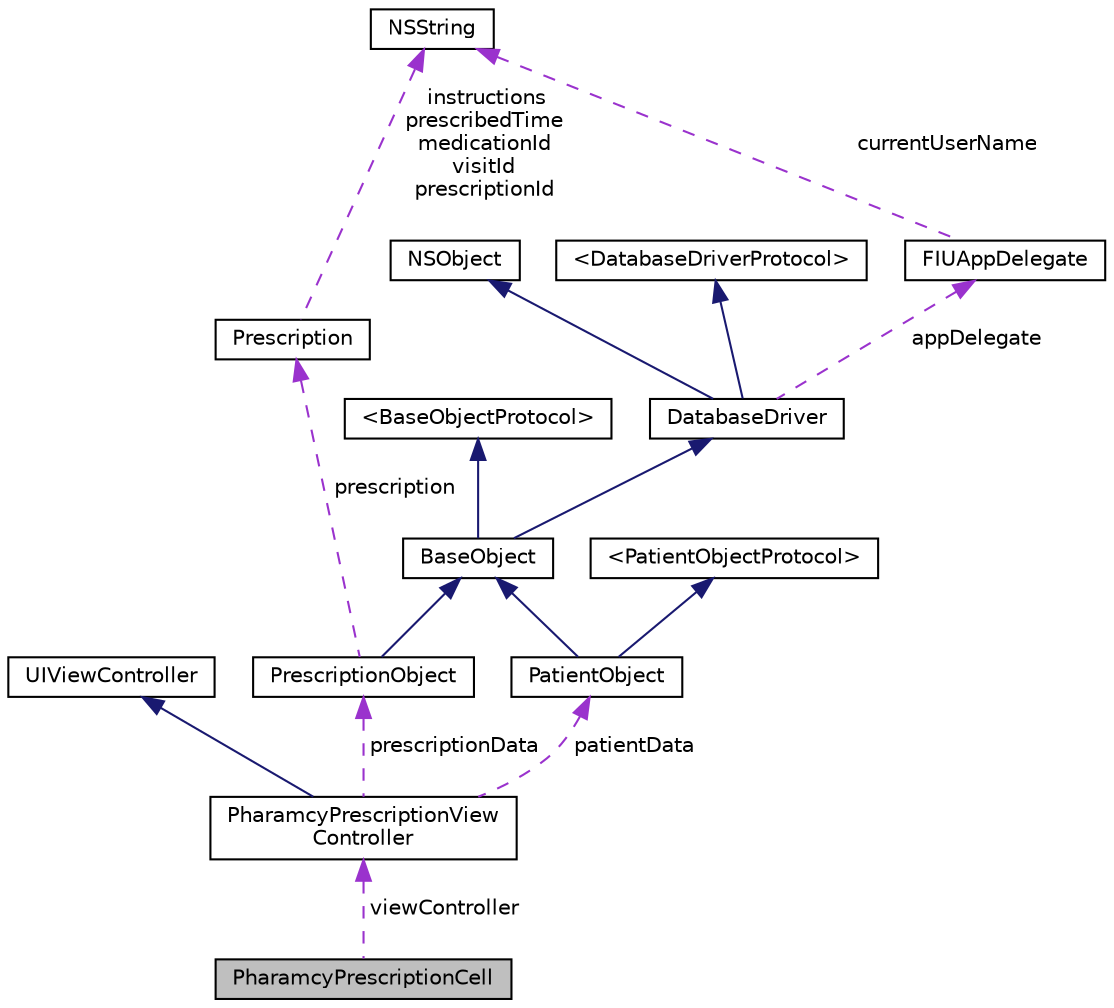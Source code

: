 digraph G
{
  edge [fontname="Helvetica",fontsize="10",labelfontname="Helvetica",labelfontsize="10"];
  node [fontname="Helvetica",fontsize="10",shape=record];
  Node1 [label="PharamcyPrescriptionCell",height=0.2,width=0.4,color="black", fillcolor="grey75", style="filled" fontcolor="black"];
  Node2 -> Node1 [dir="back",color="darkorchid3",fontsize="10",style="dashed",label=" viewController" ,fontname="Helvetica"];
  Node2 [label="PharamcyPrescriptionView\lController",height=0.2,width=0.4,color="black", fillcolor="white", style="filled",URL="$interface_pharamcy_prescription_view_controller.html"];
  Node3 -> Node2 [dir="back",color="midnightblue",fontsize="10",style="solid",fontname="Helvetica"];
  Node3 [label="UIViewController",height=0.2,width=0.4,color="black", fillcolor="white", style="filled",URL="$class_u_i_view_controller.html"];
  Node4 -> Node2 [dir="back",color="darkorchid3",fontsize="10",style="dashed",label=" patientData" ,fontname="Helvetica"];
  Node4 [label="PatientObject",height=0.2,width=0.4,color="black", fillcolor="white", style="filled",URL="$interface_patient_object.html"];
  Node5 -> Node4 [dir="back",color="midnightblue",fontsize="10",style="solid",fontname="Helvetica"];
  Node5 [label="BaseObject",height=0.2,width=0.4,color="black", fillcolor="white", style="filled",URL="$interface_base_object.html"];
  Node6 -> Node5 [dir="back",color="midnightblue",fontsize="10",style="solid",fontname="Helvetica"];
  Node6 [label="DatabaseDriver",height=0.2,width=0.4,color="black", fillcolor="white", style="filled",URL="$interface_database_driver.html"];
  Node7 -> Node6 [dir="back",color="midnightblue",fontsize="10",style="solid",fontname="Helvetica"];
  Node7 [label="NSObject",height=0.2,width=0.4,color="black", fillcolor="white", style="filled",URL="$class_n_s_object.html"];
  Node8 -> Node6 [dir="back",color="midnightblue",fontsize="10",style="solid",fontname="Helvetica"];
  Node8 [label="\<DatabaseDriverProtocol\>",height=0.2,width=0.4,color="black", fillcolor="white", style="filled",URL="$protocol_database_driver_protocol-p.html"];
  Node9 -> Node6 [dir="back",color="darkorchid3",fontsize="10",style="dashed",label=" appDelegate" ,fontname="Helvetica"];
  Node9 [label="FIUAppDelegate",height=0.2,width=0.4,color="black", fillcolor="white", style="filled",URL="$interface_f_i_u_app_delegate.html"];
  Node10 -> Node9 [dir="back",color="darkorchid3",fontsize="10",style="dashed",label=" currentUserName" ,fontname="Helvetica"];
  Node10 [label="NSString",height=0.2,width=0.4,color="black", fillcolor="white", style="filled",URL="$class_n_s_string.html"];
  Node11 -> Node5 [dir="back",color="midnightblue",fontsize="10",style="solid",fontname="Helvetica"];
  Node11 [label="\<BaseObjectProtocol\>",height=0.2,width=0.4,color="black", fillcolor="white", style="filled",URL="$protocol_base_object_protocol-p.html"];
  Node12 -> Node4 [dir="back",color="midnightblue",fontsize="10",style="solid",fontname="Helvetica"];
  Node12 [label="\<PatientObjectProtocol\>",height=0.2,width=0.4,color="black", fillcolor="white", style="filled",URL="$protocol_patient_object_protocol-p.html"];
  Node13 -> Node2 [dir="back",color="darkorchid3",fontsize="10",style="dashed",label=" prescriptionData" ,fontname="Helvetica"];
  Node13 [label="PrescriptionObject",height=0.2,width=0.4,color="black", fillcolor="white", style="filled",URL="$interface_prescription_object.html"];
  Node5 -> Node13 [dir="back",color="midnightblue",fontsize="10",style="solid",fontname="Helvetica"];
  Node14 -> Node13 [dir="back",color="darkorchid3",fontsize="10",style="dashed",label=" prescription" ,fontname="Helvetica"];
  Node14 [label="Prescription",height=0.2,width=0.4,color="black", fillcolor="white", style="filled",URL="$interface_prescription.html"];
  Node10 -> Node14 [dir="back",color="darkorchid3",fontsize="10",style="dashed",label=" instructions\nprescribedTime\nmedicationId\nvisitId\nprescriptionId" ,fontname="Helvetica"];
}
